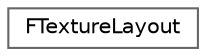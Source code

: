 digraph "Graphical Class Hierarchy"
{
 // INTERACTIVE_SVG=YES
 // LATEX_PDF_SIZE
  bgcolor="transparent";
  edge [fontname=Helvetica,fontsize=10,labelfontname=Helvetica,labelfontsize=10];
  node [fontname=Helvetica,fontsize=10,shape=box,height=0.2,width=0.4];
  rankdir="LR";
  Node0 [id="Node000000",label="FTextureLayout",height=0.2,width=0.4,color="grey40", fillcolor="white", style="filled",URL="$d4/d51/classFTextureLayout.html",tooltip="An incremental texture space allocator."];
}
